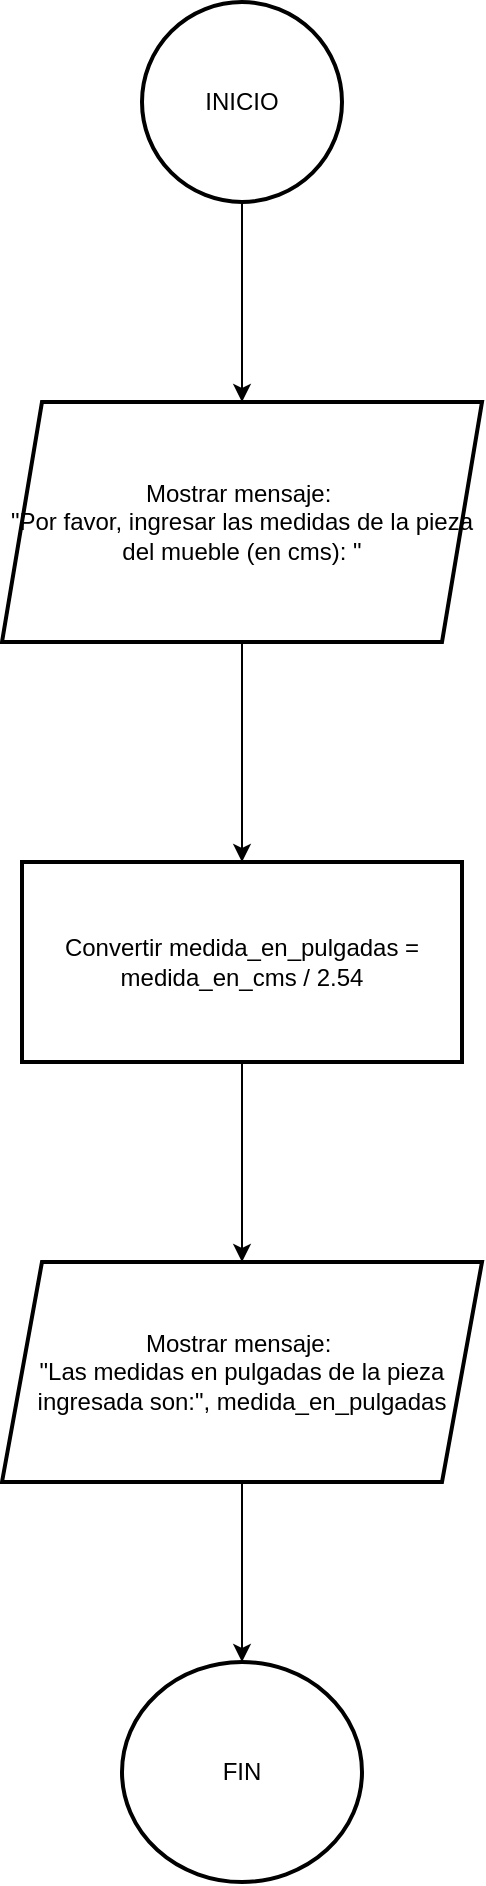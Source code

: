 <mxfile version="24.7.16">
  <diagram name="Página-1" id="0j1zbgsldoV-gz4mIciF">
    <mxGraphModel dx="836" dy="508" grid="1" gridSize="10" guides="1" tooltips="1" connect="1" arrows="1" fold="1" page="1" pageScale="1" pageWidth="827" pageHeight="1169" math="0" shadow="0">
      <root>
        <mxCell id="0" />
        <mxCell id="1" parent="0" />
        <mxCell id="GEaR0k6TN6RAge_JhpDG-3" value="" style="edgeStyle=orthogonalEdgeStyle;rounded=0;orthogonalLoop=1;jettySize=auto;html=1;" edge="1" parent="1" source="GEaR0k6TN6RAge_JhpDG-1" target="GEaR0k6TN6RAge_JhpDG-2">
          <mxGeometry relative="1" as="geometry" />
        </mxCell>
        <mxCell id="GEaR0k6TN6RAge_JhpDG-1" value="INICIO" style="strokeWidth=2;html=1;shape=mxgraph.flowchart.start_2;whiteSpace=wrap;" vertex="1" parent="1">
          <mxGeometry x="360" y="200" width="100" height="100" as="geometry" />
        </mxCell>
        <mxCell id="GEaR0k6TN6RAge_JhpDG-5" value="" style="edgeStyle=orthogonalEdgeStyle;rounded=0;orthogonalLoop=1;jettySize=auto;html=1;" edge="1" parent="1" source="GEaR0k6TN6RAge_JhpDG-2" target="GEaR0k6TN6RAge_JhpDG-4">
          <mxGeometry relative="1" as="geometry" />
        </mxCell>
        <mxCell id="GEaR0k6TN6RAge_JhpDG-2" value="Mostrar mensaje:&amp;nbsp;&lt;div&gt;&quot;Por favor, ingresar las medidas de la pieza del mueble (en cms): &quot;&lt;/div&gt;" style="shape=parallelogram;perimeter=parallelogramPerimeter;whiteSpace=wrap;html=1;fixedSize=1;strokeWidth=2;" vertex="1" parent="1">
          <mxGeometry x="290" y="400" width="240" height="120" as="geometry" />
        </mxCell>
        <mxCell id="GEaR0k6TN6RAge_JhpDG-7" value="" style="edgeStyle=orthogonalEdgeStyle;rounded=0;orthogonalLoop=1;jettySize=auto;html=1;" edge="1" parent="1" source="GEaR0k6TN6RAge_JhpDG-4" target="GEaR0k6TN6RAge_JhpDG-6">
          <mxGeometry relative="1" as="geometry" />
        </mxCell>
        <mxCell id="GEaR0k6TN6RAge_JhpDG-4" value="Convertir medida_en_pulgadas = medida_en_cms / 2.54" style="whiteSpace=wrap;html=1;strokeWidth=2;" vertex="1" parent="1">
          <mxGeometry x="300" y="630" width="220" height="100" as="geometry" />
        </mxCell>
        <mxCell id="GEaR0k6TN6RAge_JhpDG-9" value="" style="edgeStyle=orthogonalEdgeStyle;rounded=0;orthogonalLoop=1;jettySize=auto;html=1;" edge="1" parent="1" source="GEaR0k6TN6RAge_JhpDG-6" target="GEaR0k6TN6RAge_JhpDG-8">
          <mxGeometry relative="1" as="geometry" />
        </mxCell>
        <mxCell id="GEaR0k6TN6RAge_JhpDG-6" value="Mostrar mensaje:&amp;nbsp;&lt;div&gt;&quot;Las medidas en pulgadas de la pieza ingresada son:&quot;, medida_en_pulgadas&lt;/div&gt;" style="shape=parallelogram;perimeter=parallelogramPerimeter;whiteSpace=wrap;html=1;fixedSize=1;strokeWidth=2;" vertex="1" parent="1">
          <mxGeometry x="290" y="830" width="240" height="110" as="geometry" />
        </mxCell>
        <mxCell id="GEaR0k6TN6RAge_JhpDG-8" value="FIN" style="ellipse;whiteSpace=wrap;html=1;strokeWidth=2;" vertex="1" parent="1">
          <mxGeometry x="350" y="1030" width="120" height="110" as="geometry" />
        </mxCell>
      </root>
    </mxGraphModel>
  </diagram>
</mxfile>
